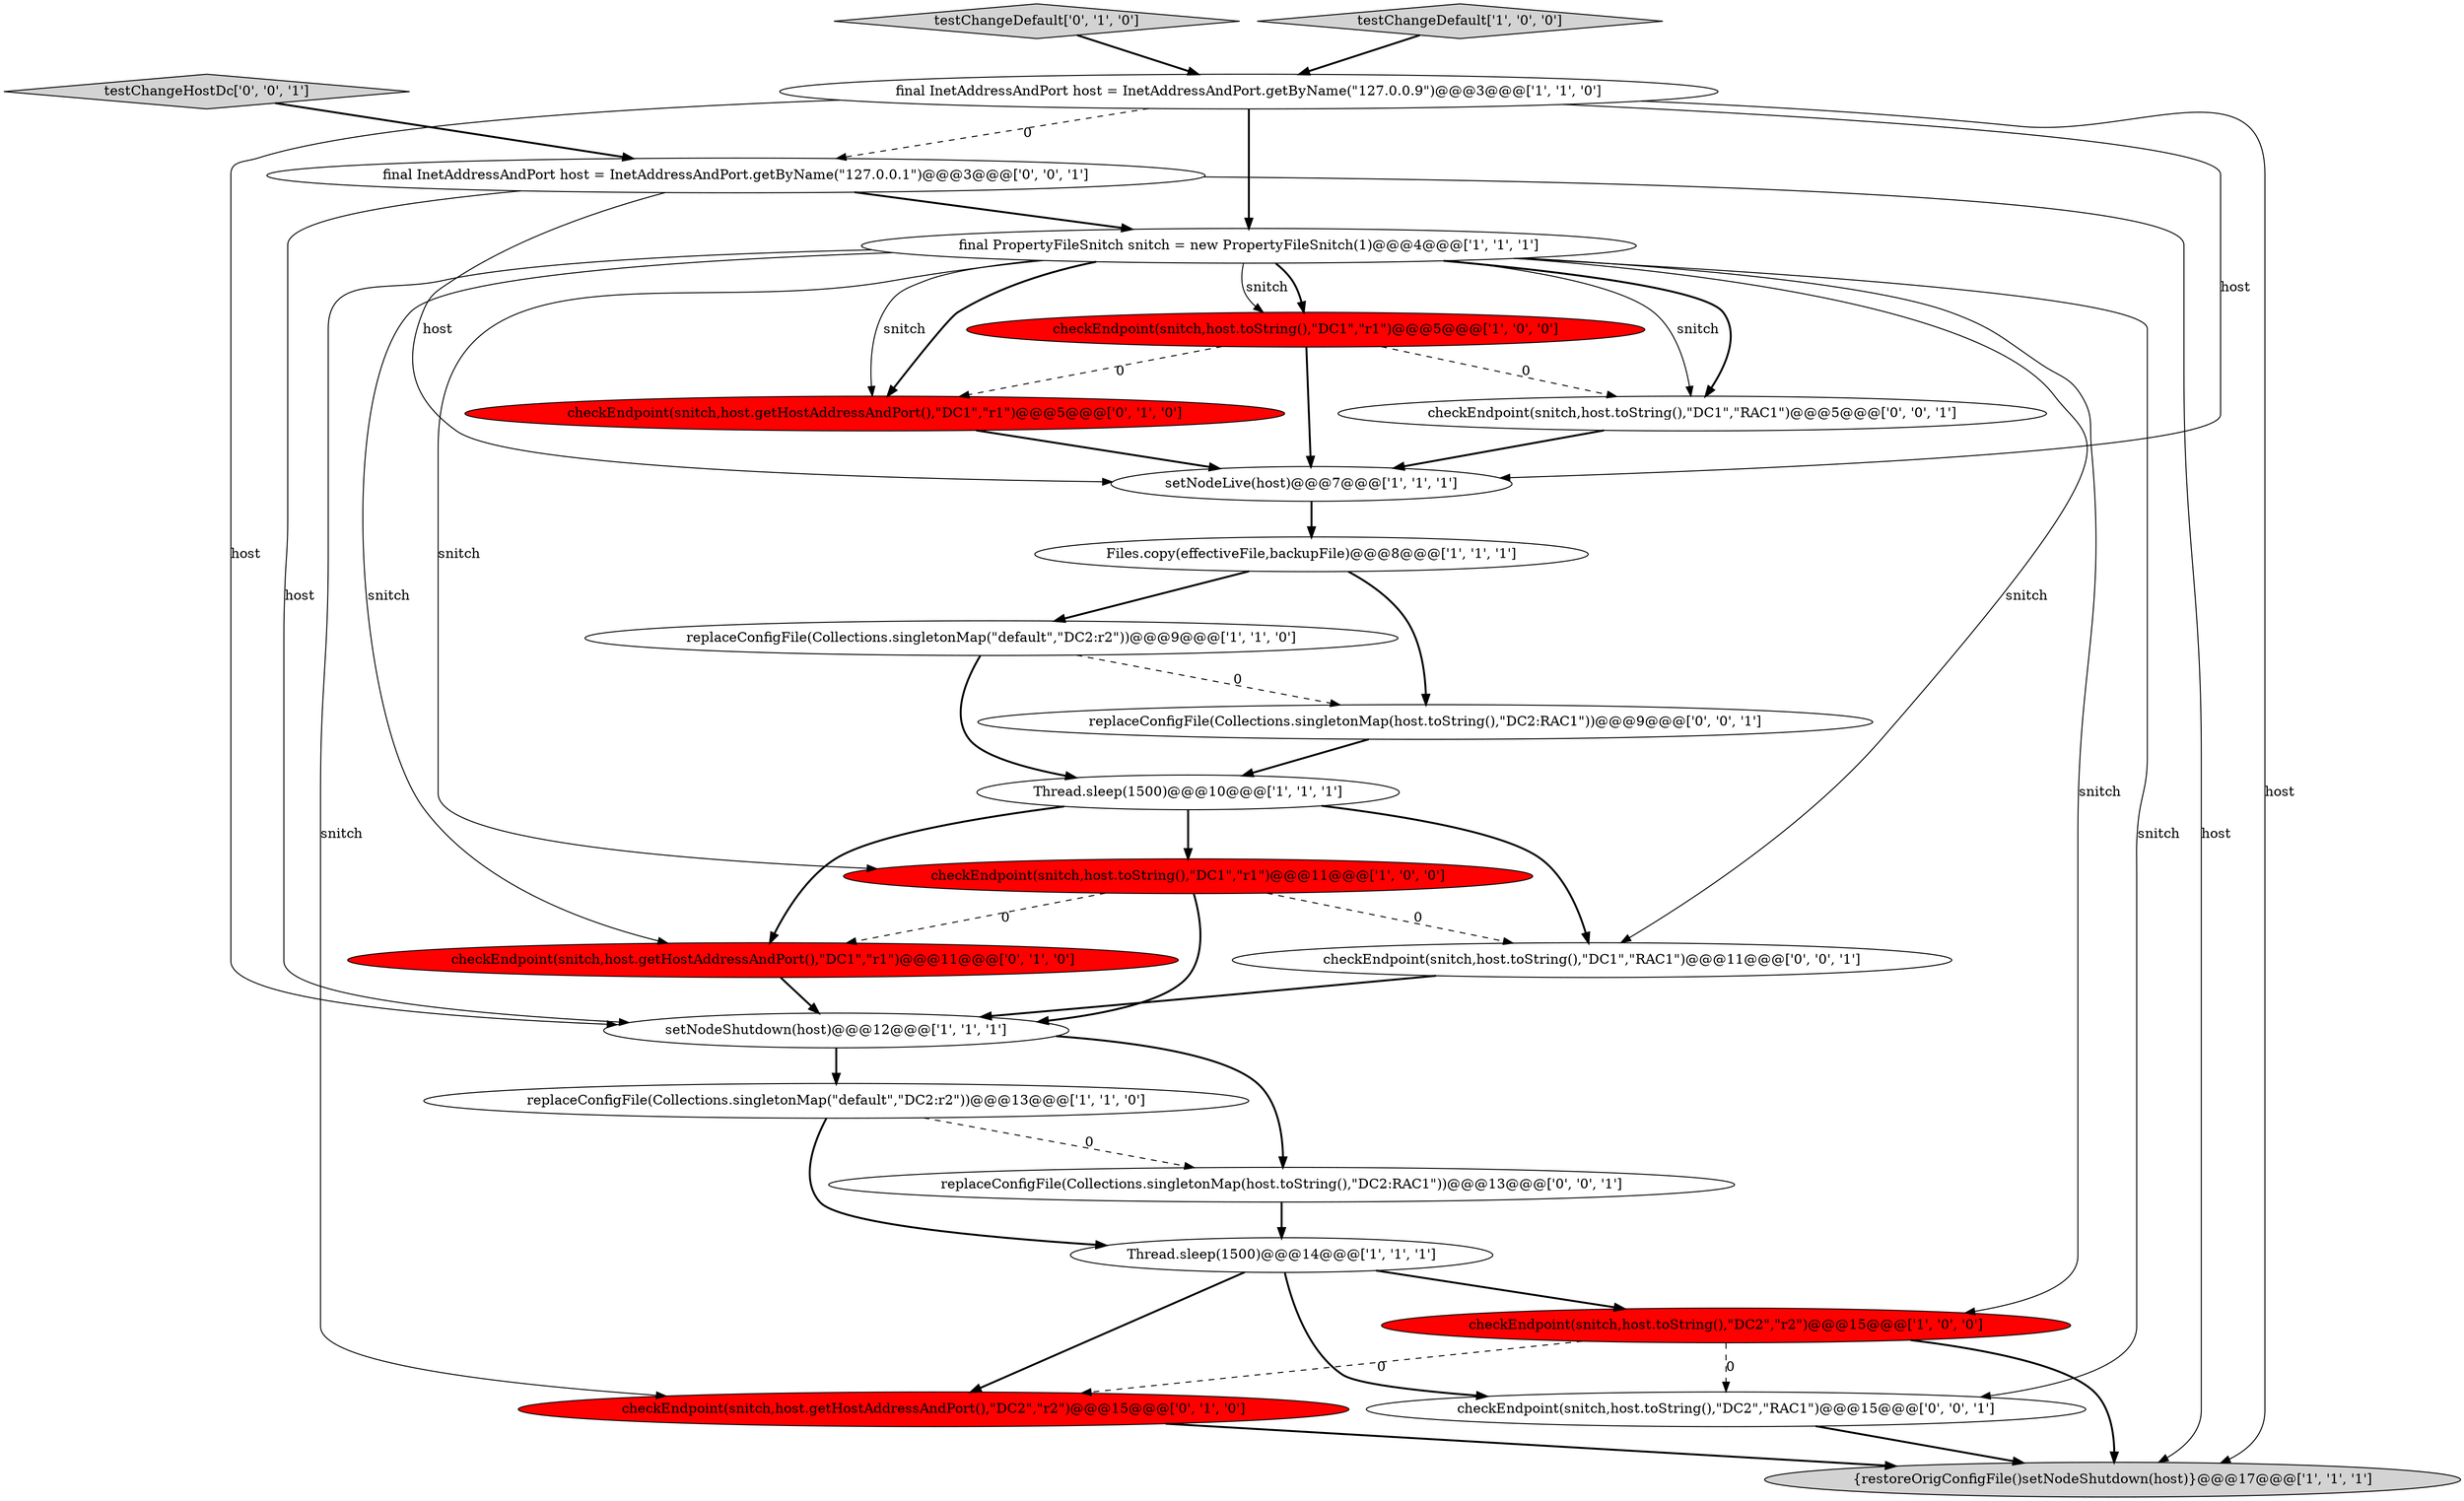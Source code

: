 digraph {
19 [style = filled, label = "replaceConfigFile(Collections.singletonMap(host.toString(),\"DC2:RAC1\"))@@@9@@@['0', '0', '1']", fillcolor = white, shape = ellipse image = "AAA0AAABBB3BBB"];
4 [style = filled, label = "checkEndpoint(snitch,host.toString(),\"DC1\",\"r1\")@@@5@@@['1', '0', '0']", fillcolor = red, shape = ellipse image = "AAA1AAABBB1BBB"];
10 [style = filled, label = "final PropertyFileSnitch snitch = new PropertyFileSnitch(1)@@@4@@@['1', '1', '1']", fillcolor = white, shape = ellipse image = "AAA0AAABBB1BBB"];
5 [style = filled, label = "Thread.sleep(1500)@@@14@@@['1', '1', '1']", fillcolor = white, shape = ellipse image = "AAA0AAABBB1BBB"];
3 [style = filled, label = "setNodeShutdown(host)@@@12@@@['1', '1', '1']", fillcolor = white, shape = ellipse image = "AAA0AAABBB1BBB"];
0 [style = filled, label = "Files.copy(effectiveFile,backupFile)@@@8@@@['1', '1', '1']", fillcolor = white, shape = ellipse image = "AAA0AAABBB1BBB"];
22 [style = filled, label = "testChangeHostDc['0', '0', '1']", fillcolor = lightgray, shape = diamond image = "AAA0AAABBB3BBB"];
1 [style = filled, label = "setNodeLive(host)@@@7@@@['1', '1', '1']", fillcolor = white, shape = ellipse image = "AAA0AAABBB1BBB"];
8 [style = filled, label = "final InetAddressAndPort host = InetAddressAndPort.getByName(\"127.0.0.9\")@@@3@@@['1', '1', '0']", fillcolor = white, shape = ellipse image = "AAA0AAABBB1BBB"];
16 [style = filled, label = "testChangeDefault['0', '1', '0']", fillcolor = lightgray, shape = diamond image = "AAA0AAABBB2BBB"];
23 [style = filled, label = "checkEndpoint(snitch,host.toString(),\"DC1\",\"RAC1\")@@@5@@@['0', '0', '1']", fillcolor = white, shape = ellipse image = "AAA0AAABBB3BBB"];
15 [style = filled, label = "checkEndpoint(snitch,host.getHostAddressAndPort(),\"DC1\",\"r1\")@@@5@@@['0', '1', '0']", fillcolor = red, shape = ellipse image = "AAA1AAABBB2BBB"];
2 [style = filled, label = "replaceConfigFile(Collections.singletonMap(\"default\",\"DC2:r2\"))@@@9@@@['1', '1', '0']", fillcolor = white, shape = ellipse image = "AAA0AAABBB1BBB"];
9 [style = filled, label = "testChangeDefault['1', '0', '0']", fillcolor = lightgray, shape = diamond image = "AAA0AAABBB1BBB"];
12 [style = filled, label = "replaceConfigFile(Collections.singletonMap(\"default\",\"DC2:r2\"))@@@13@@@['1', '1', '0']", fillcolor = white, shape = ellipse image = "AAA0AAABBB1BBB"];
13 [style = filled, label = "Thread.sleep(1500)@@@10@@@['1', '1', '1']", fillcolor = white, shape = ellipse image = "AAA0AAABBB1BBB"];
24 [style = filled, label = "checkEndpoint(snitch,host.toString(),\"DC2\",\"RAC1\")@@@15@@@['0', '0', '1']", fillcolor = white, shape = ellipse image = "AAA0AAABBB3BBB"];
6 [style = filled, label = "checkEndpoint(snitch,host.toString(),\"DC2\",\"r2\")@@@15@@@['1', '0', '0']", fillcolor = red, shape = ellipse image = "AAA1AAABBB1BBB"];
18 [style = filled, label = "final InetAddressAndPort host = InetAddressAndPort.getByName(\"127.0.0.1\")@@@3@@@['0', '0', '1']", fillcolor = white, shape = ellipse image = "AAA0AAABBB3BBB"];
11 [style = filled, label = "{restoreOrigConfigFile()setNodeShutdown(host)}@@@17@@@['1', '1', '1']", fillcolor = lightgray, shape = ellipse image = "AAA0AAABBB1BBB"];
21 [style = filled, label = "replaceConfigFile(Collections.singletonMap(host.toString(),\"DC2:RAC1\"))@@@13@@@['0', '0', '1']", fillcolor = white, shape = ellipse image = "AAA0AAABBB3BBB"];
14 [style = filled, label = "checkEndpoint(snitch,host.getHostAddressAndPort(),\"DC2\",\"r2\")@@@15@@@['0', '1', '0']", fillcolor = red, shape = ellipse image = "AAA1AAABBB2BBB"];
7 [style = filled, label = "checkEndpoint(snitch,host.toString(),\"DC1\",\"r1\")@@@11@@@['1', '0', '0']", fillcolor = red, shape = ellipse image = "AAA1AAABBB1BBB"];
20 [style = filled, label = "checkEndpoint(snitch,host.toString(),\"DC1\",\"RAC1\")@@@11@@@['0', '0', '1']", fillcolor = white, shape = ellipse image = "AAA0AAABBB3BBB"];
17 [style = filled, label = "checkEndpoint(snitch,host.getHostAddressAndPort(),\"DC1\",\"r1\")@@@11@@@['0', '1', '0']", fillcolor = red, shape = ellipse image = "AAA1AAABBB2BBB"];
10->15 [style = solid, label="snitch"];
8->10 [style = bold, label=""];
2->19 [style = dashed, label="0"];
10->15 [style = bold, label=""];
12->5 [style = bold, label=""];
16->8 [style = bold, label=""];
7->17 [style = dashed, label="0"];
0->19 [style = bold, label=""];
0->2 [style = bold, label=""];
7->20 [style = dashed, label="0"];
10->24 [style = solid, label="snitch"];
20->3 [style = bold, label=""];
1->0 [style = bold, label=""];
3->12 [style = bold, label=""];
5->14 [style = bold, label=""];
6->14 [style = dashed, label="0"];
9->8 [style = bold, label=""];
18->1 [style = solid, label="host"];
12->21 [style = dashed, label="0"];
7->3 [style = bold, label=""];
2->13 [style = bold, label=""];
8->3 [style = solid, label="host"];
21->5 [style = bold, label=""];
10->23 [style = solid, label="snitch"];
13->17 [style = bold, label=""];
22->18 [style = bold, label=""];
5->6 [style = bold, label=""];
18->10 [style = bold, label=""];
19->13 [style = bold, label=""];
10->20 [style = solid, label="snitch"];
10->23 [style = bold, label=""];
13->7 [style = bold, label=""];
24->11 [style = bold, label=""];
5->24 [style = bold, label=""];
6->11 [style = bold, label=""];
8->1 [style = solid, label="host"];
18->11 [style = solid, label="host"];
4->15 [style = dashed, label="0"];
6->24 [style = dashed, label="0"];
10->6 [style = solid, label="snitch"];
17->3 [style = bold, label=""];
10->4 [style = bold, label=""];
23->1 [style = bold, label=""];
10->4 [style = solid, label="snitch"];
3->21 [style = bold, label=""];
8->18 [style = dashed, label="0"];
13->20 [style = bold, label=""];
4->1 [style = bold, label=""];
8->11 [style = solid, label="host"];
10->7 [style = solid, label="snitch"];
10->17 [style = solid, label="snitch"];
10->14 [style = solid, label="snitch"];
18->3 [style = solid, label="host"];
14->11 [style = bold, label=""];
4->23 [style = dashed, label="0"];
15->1 [style = bold, label=""];
}
